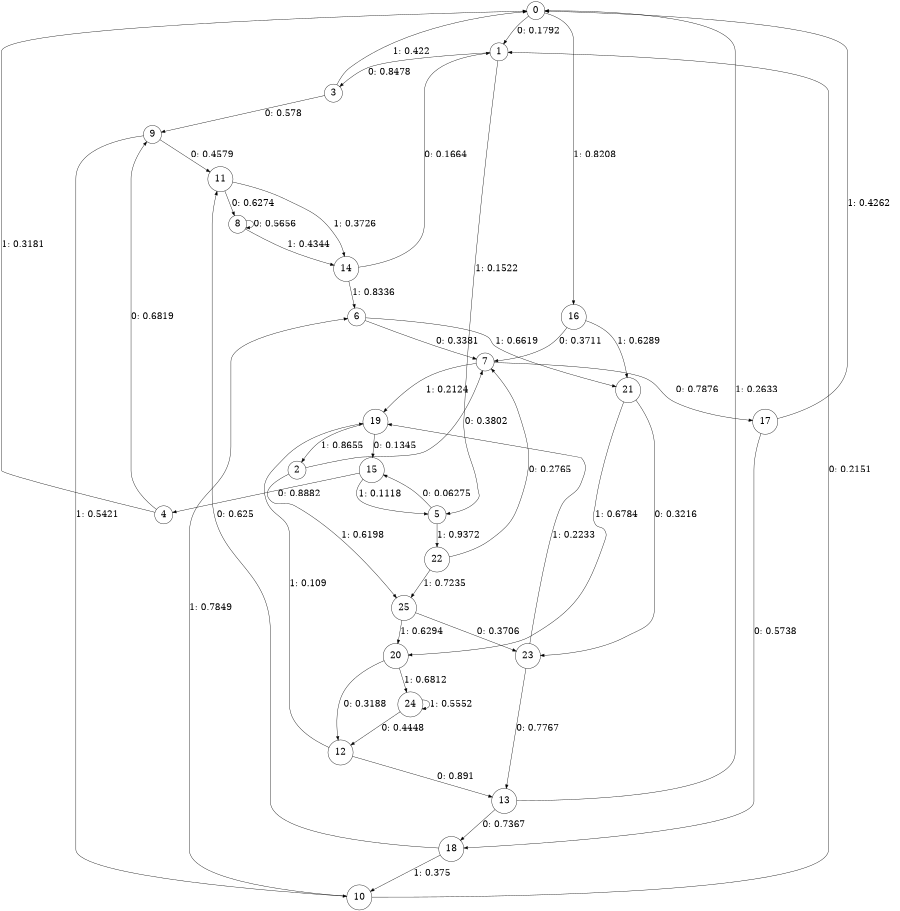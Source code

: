 digraph "ch35randomL5" {
size = "6,8.5";
ratio = "fill";
node [shape = circle];
node [fontsize = 24];
edge [fontsize = 24];
0 -> 1 [label = "0: 0.1792   "];
0 -> 16 [label = "1: 0.8208   "];
1 -> 3 [label = "0: 0.8478   "];
1 -> 5 [label = "1: 0.1522   "];
2 -> 7 [label = "0: 0.3802   "];
2 -> 25 [label = "1: 0.6198   "];
3 -> 9 [label = "0: 0.578    "];
3 -> 0 [label = "1: 0.422    "];
4 -> 9 [label = "0: 0.6819   "];
4 -> 0 [label = "1: 0.3181   "];
5 -> 15 [label = "0: 0.06275  "];
5 -> 22 [label = "1: 0.9372   "];
6 -> 7 [label = "0: 0.3381   "];
6 -> 21 [label = "1: 0.6619   "];
7 -> 17 [label = "0: 0.7876   "];
7 -> 19 [label = "1: 0.2124   "];
8 -> 8 [label = "0: 0.5656   "];
8 -> 14 [label = "1: 0.4344   "];
9 -> 11 [label = "0: 0.4579   "];
9 -> 10 [label = "1: 0.5421   "];
10 -> 1 [label = "0: 0.2151   "];
10 -> 6 [label = "1: 0.7849   "];
11 -> 8 [label = "0: 0.6274   "];
11 -> 14 [label = "1: 0.3726   "];
12 -> 13 [label = "0: 0.891    "];
12 -> 19 [label = "1: 0.109    "];
13 -> 18 [label = "0: 0.7367   "];
13 -> 0 [label = "1: 0.2633   "];
14 -> 1 [label = "0: 0.1664   "];
14 -> 6 [label = "1: 0.8336   "];
15 -> 4 [label = "0: 0.8882   "];
15 -> 5 [label = "1: 0.1118   "];
16 -> 7 [label = "0: 0.3711   "];
16 -> 21 [label = "1: 0.6289   "];
17 -> 18 [label = "0: 0.5738   "];
17 -> 0 [label = "1: 0.4262   "];
18 -> 11 [label = "0: 0.625    "];
18 -> 10 [label = "1: 0.375    "];
19 -> 15 [label = "0: 0.1345   "];
19 -> 2 [label = "1: 0.8655   "];
20 -> 12 [label = "0: 0.3188   "];
20 -> 24 [label = "1: 0.6812   "];
21 -> 23 [label = "0: 0.3216   "];
21 -> 20 [label = "1: 0.6784   "];
22 -> 7 [label = "0: 0.2765   "];
22 -> 25 [label = "1: 0.7235   "];
23 -> 13 [label = "0: 0.7767   "];
23 -> 19 [label = "1: 0.2233   "];
24 -> 12 [label = "0: 0.4448   "];
24 -> 24 [label = "1: 0.5552   "];
25 -> 23 [label = "0: 0.3706   "];
25 -> 20 [label = "1: 0.6294   "];
}